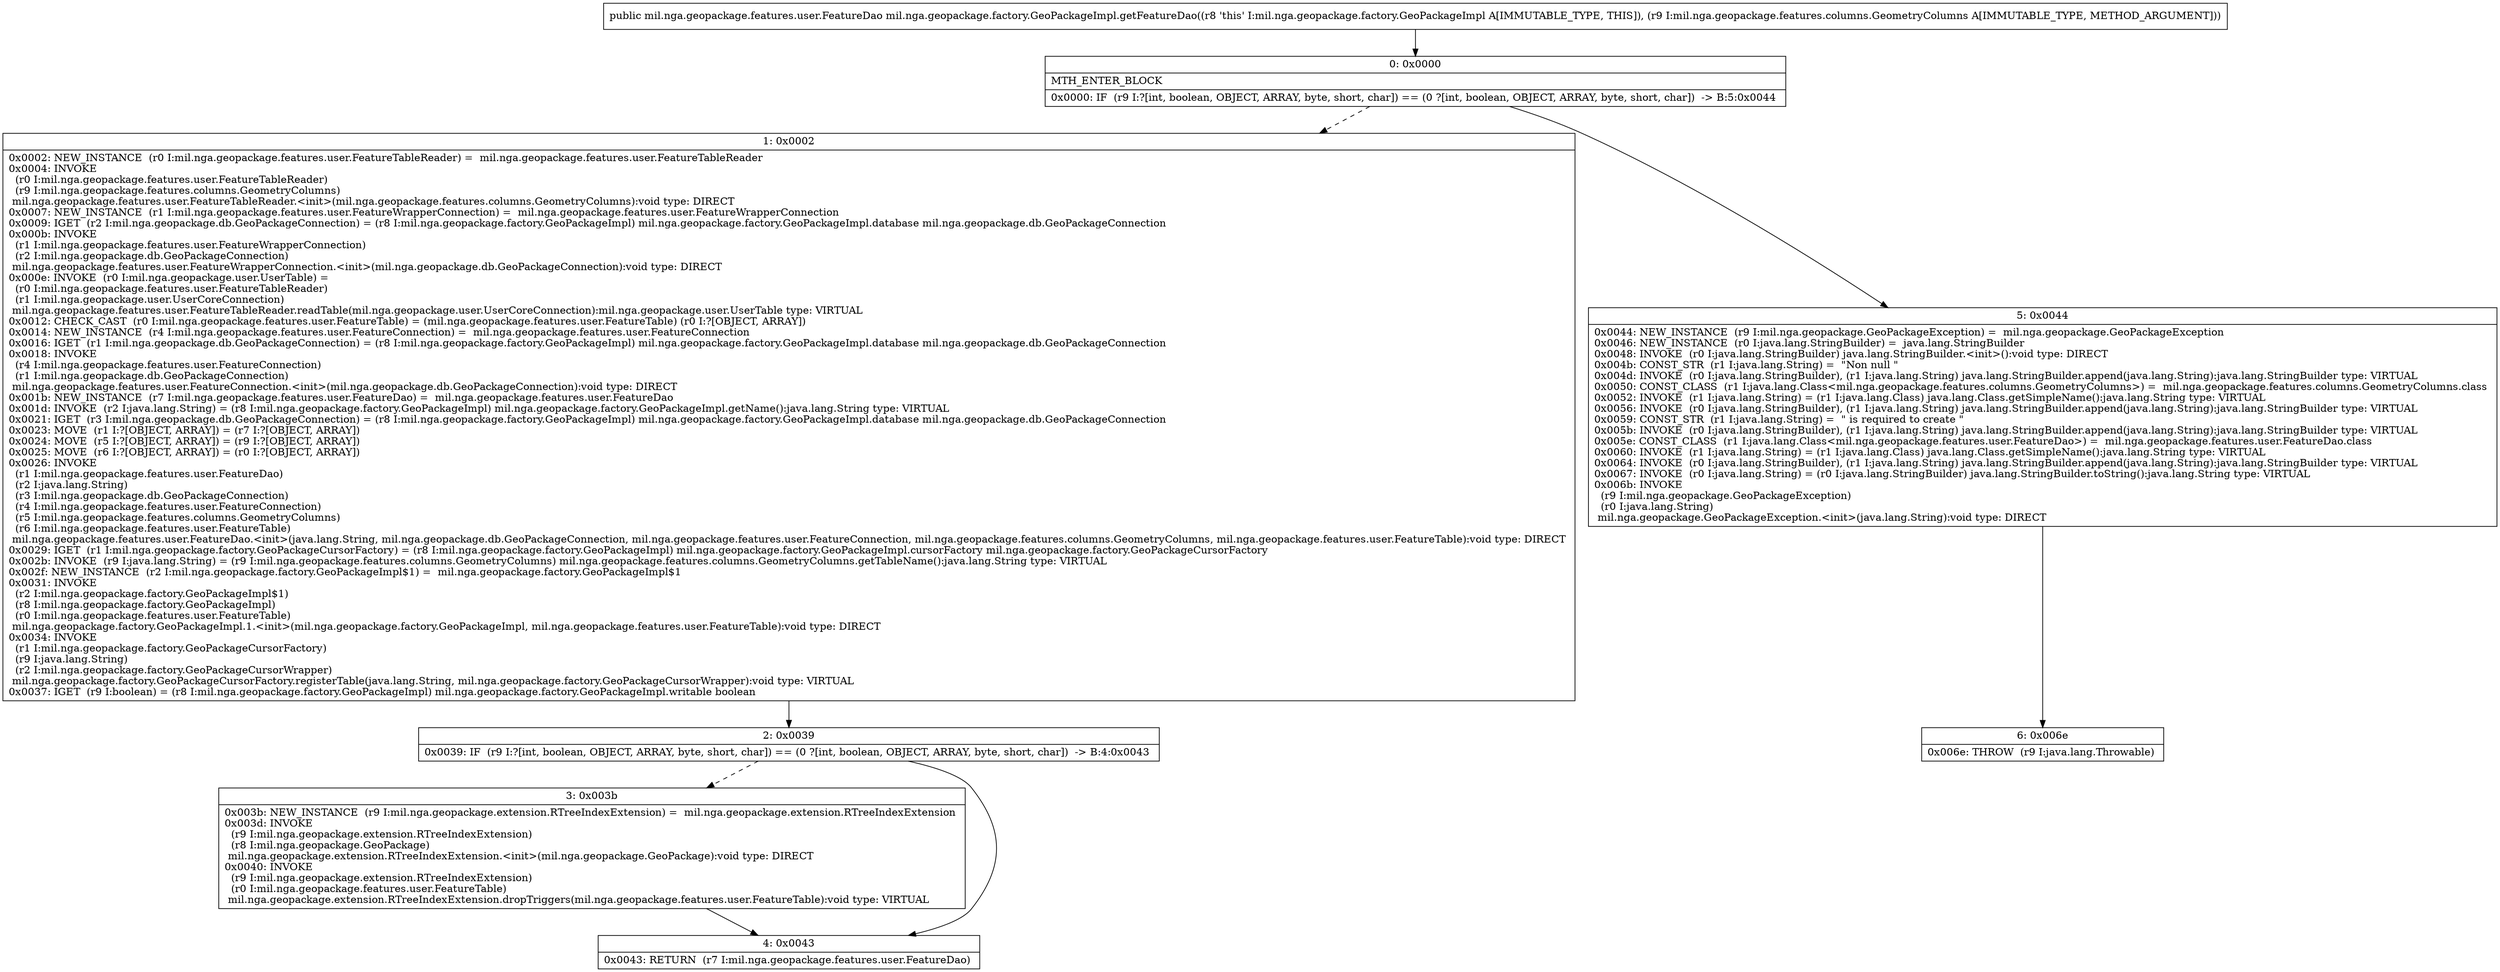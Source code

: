 digraph "CFG formil.nga.geopackage.factory.GeoPackageImpl.getFeatureDao(Lmil\/nga\/geopackage\/features\/columns\/GeometryColumns;)Lmil\/nga\/geopackage\/features\/user\/FeatureDao;" {
Node_0 [shape=record,label="{0\:\ 0x0000|MTH_ENTER_BLOCK\l|0x0000: IF  (r9 I:?[int, boolean, OBJECT, ARRAY, byte, short, char]) == (0 ?[int, boolean, OBJECT, ARRAY, byte, short, char])  \-\> B:5:0x0044 \l}"];
Node_1 [shape=record,label="{1\:\ 0x0002|0x0002: NEW_INSTANCE  (r0 I:mil.nga.geopackage.features.user.FeatureTableReader) =  mil.nga.geopackage.features.user.FeatureTableReader \l0x0004: INVOKE  \l  (r0 I:mil.nga.geopackage.features.user.FeatureTableReader)\l  (r9 I:mil.nga.geopackage.features.columns.GeometryColumns)\l mil.nga.geopackage.features.user.FeatureTableReader.\<init\>(mil.nga.geopackage.features.columns.GeometryColumns):void type: DIRECT \l0x0007: NEW_INSTANCE  (r1 I:mil.nga.geopackage.features.user.FeatureWrapperConnection) =  mil.nga.geopackage.features.user.FeatureWrapperConnection \l0x0009: IGET  (r2 I:mil.nga.geopackage.db.GeoPackageConnection) = (r8 I:mil.nga.geopackage.factory.GeoPackageImpl) mil.nga.geopackage.factory.GeoPackageImpl.database mil.nga.geopackage.db.GeoPackageConnection \l0x000b: INVOKE  \l  (r1 I:mil.nga.geopackage.features.user.FeatureWrapperConnection)\l  (r2 I:mil.nga.geopackage.db.GeoPackageConnection)\l mil.nga.geopackage.features.user.FeatureWrapperConnection.\<init\>(mil.nga.geopackage.db.GeoPackageConnection):void type: DIRECT \l0x000e: INVOKE  (r0 I:mil.nga.geopackage.user.UserTable) = \l  (r0 I:mil.nga.geopackage.features.user.FeatureTableReader)\l  (r1 I:mil.nga.geopackage.user.UserCoreConnection)\l mil.nga.geopackage.features.user.FeatureTableReader.readTable(mil.nga.geopackage.user.UserCoreConnection):mil.nga.geopackage.user.UserTable type: VIRTUAL \l0x0012: CHECK_CAST  (r0 I:mil.nga.geopackage.features.user.FeatureTable) = (mil.nga.geopackage.features.user.FeatureTable) (r0 I:?[OBJECT, ARRAY]) \l0x0014: NEW_INSTANCE  (r4 I:mil.nga.geopackage.features.user.FeatureConnection) =  mil.nga.geopackage.features.user.FeatureConnection \l0x0016: IGET  (r1 I:mil.nga.geopackage.db.GeoPackageConnection) = (r8 I:mil.nga.geopackage.factory.GeoPackageImpl) mil.nga.geopackage.factory.GeoPackageImpl.database mil.nga.geopackage.db.GeoPackageConnection \l0x0018: INVOKE  \l  (r4 I:mil.nga.geopackage.features.user.FeatureConnection)\l  (r1 I:mil.nga.geopackage.db.GeoPackageConnection)\l mil.nga.geopackage.features.user.FeatureConnection.\<init\>(mil.nga.geopackage.db.GeoPackageConnection):void type: DIRECT \l0x001b: NEW_INSTANCE  (r7 I:mil.nga.geopackage.features.user.FeatureDao) =  mil.nga.geopackage.features.user.FeatureDao \l0x001d: INVOKE  (r2 I:java.lang.String) = (r8 I:mil.nga.geopackage.factory.GeoPackageImpl) mil.nga.geopackage.factory.GeoPackageImpl.getName():java.lang.String type: VIRTUAL \l0x0021: IGET  (r3 I:mil.nga.geopackage.db.GeoPackageConnection) = (r8 I:mil.nga.geopackage.factory.GeoPackageImpl) mil.nga.geopackage.factory.GeoPackageImpl.database mil.nga.geopackage.db.GeoPackageConnection \l0x0023: MOVE  (r1 I:?[OBJECT, ARRAY]) = (r7 I:?[OBJECT, ARRAY]) \l0x0024: MOVE  (r5 I:?[OBJECT, ARRAY]) = (r9 I:?[OBJECT, ARRAY]) \l0x0025: MOVE  (r6 I:?[OBJECT, ARRAY]) = (r0 I:?[OBJECT, ARRAY]) \l0x0026: INVOKE  \l  (r1 I:mil.nga.geopackage.features.user.FeatureDao)\l  (r2 I:java.lang.String)\l  (r3 I:mil.nga.geopackage.db.GeoPackageConnection)\l  (r4 I:mil.nga.geopackage.features.user.FeatureConnection)\l  (r5 I:mil.nga.geopackage.features.columns.GeometryColumns)\l  (r6 I:mil.nga.geopackage.features.user.FeatureTable)\l mil.nga.geopackage.features.user.FeatureDao.\<init\>(java.lang.String, mil.nga.geopackage.db.GeoPackageConnection, mil.nga.geopackage.features.user.FeatureConnection, mil.nga.geopackage.features.columns.GeometryColumns, mil.nga.geopackage.features.user.FeatureTable):void type: DIRECT \l0x0029: IGET  (r1 I:mil.nga.geopackage.factory.GeoPackageCursorFactory) = (r8 I:mil.nga.geopackage.factory.GeoPackageImpl) mil.nga.geopackage.factory.GeoPackageImpl.cursorFactory mil.nga.geopackage.factory.GeoPackageCursorFactory \l0x002b: INVOKE  (r9 I:java.lang.String) = (r9 I:mil.nga.geopackage.features.columns.GeometryColumns) mil.nga.geopackage.features.columns.GeometryColumns.getTableName():java.lang.String type: VIRTUAL \l0x002f: NEW_INSTANCE  (r2 I:mil.nga.geopackage.factory.GeoPackageImpl$1) =  mil.nga.geopackage.factory.GeoPackageImpl$1 \l0x0031: INVOKE  \l  (r2 I:mil.nga.geopackage.factory.GeoPackageImpl$1)\l  (r8 I:mil.nga.geopackage.factory.GeoPackageImpl)\l  (r0 I:mil.nga.geopackage.features.user.FeatureTable)\l mil.nga.geopackage.factory.GeoPackageImpl.1.\<init\>(mil.nga.geopackage.factory.GeoPackageImpl, mil.nga.geopackage.features.user.FeatureTable):void type: DIRECT \l0x0034: INVOKE  \l  (r1 I:mil.nga.geopackage.factory.GeoPackageCursorFactory)\l  (r9 I:java.lang.String)\l  (r2 I:mil.nga.geopackage.factory.GeoPackageCursorWrapper)\l mil.nga.geopackage.factory.GeoPackageCursorFactory.registerTable(java.lang.String, mil.nga.geopackage.factory.GeoPackageCursorWrapper):void type: VIRTUAL \l0x0037: IGET  (r9 I:boolean) = (r8 I:mil.nga.geopackage.factory.GeoPackageImpl) mil.nga.geopackage.factory.GeoPackageImpl.writable boolean \l}"];
Node_2 [shape=record,label="{2\:\ 0x0039|0x0039: IF  (r9 I:?[int, boolean, OBJECT, ARRAY, byte, short, char]) == (0 ?[int, boolean, OBJECT, ARRAY, byte, short, char])  \-\> B:4:0x0043 \l}"];
Node_3 [shape=record,label="{3\:\ 0x003b|0x003b: NEW_INSTANCE  (r9 I:mil.nga.geopackage.extension.RTreeIndexExtension) =  mil.nga.geopackage.extension.RTreeIndexExtension \l0x003d: INVOKE  \l  (r9 I:mil.nga.geopackage.extension.RTreeIndexExtension)\l  (r8 I:mil.nga.geopackage.GeoPackage)\l mil.nga.geopackage.extension.RTreeIndexExtension.\<init\>(mil.nga.geopackage.GeoPackage):void type: DIRECT \l0x0040: INVOKE  \l  (r9 I:mil.nga.geopackage.extension.RTreeIndexExtension)\l  (r0 I:mil.nga.geopackage.features.user.FeatureTable)\l mil.nga.geopackage.extension.RTreeIndexExtension.dropTriggers(mil.nga.geopackage.features.user.FeatureTable):void type: VIRTUAL \l}"];
Node_4 [shape=record,label="{4\:\ 0x0043|0x0043: RETURN  (r7 I:mil.nga.geopackage.features.user.FeatureDao) \l}"];
Node_5 [shape=record,label="{5\:\ 0x0044|0x0044: NEW_INSTANCE  (r9 I:mil.nga.geopackage.GeoPackageException) =  mil.nga.geopackage.GeoPackageException \l0x0046: NEW_INSTANCE  (r0 I:java.lang.StringBuilder) =  java.lang.StringBuilder \l0x0048: INVOKE  (r0 I:java.lang.StringBuilder) java.lang.StringBuilder.\<init\>():void type: DIRECT \l0x004b: CONST_STR  (r1 I:java.lang.String) =  \"Non null \" \l0x004d: INVOKE  (r0 I:java.lang.StringBuilder), (r1 I:java.lang.String) java.lang.StringBuilder.append(java.lang.String):java.lang.StringBuilder type: VIRTUAL \l0x0050: CONST_CLASS  (r1 I:java.lang.Class\<mil.nga.geopackage.features.columns.GeometryColumns\>) =  mil.nga.geopackage.features.columns.GeometryColumns.class \l0x0052: INVOKE  (r1 I:java.lang.String) = (r1 I:java.lang.Class) java.lang.Class.getSimpleName():java.lang.String type: VIRTUAL \l0x0056: INVOKE  (r0 I:java.lang.StringBuilder), (r1 I:java.lang.String) java.lang.StringBuilder.append(java.lang.String):java.lang.StringBuilder type: VIRTUAL \l0x0059: CONST_STR  (r1 I:java.lang.String) =  \" is required to create \" \l0x005b: INVOKE  (r0 I:java.lang.StringBuilder), (r1 I:java.lang.String) java.lang.StringBuilder.append(java.lang.String):java.lang.StringBuilder type: VIRTUAL \l0x005e: CONST_CLASS  (r1 I:java.lang.Class\<mil.nga.geopackage.features.user.FeatureDao\>) =  mil.nga.geopackage.features.user.FeatureDao.class \l0x0060: INVOKE  (r1 I:java.lang.String) = (r1 I:java.lang.Class) java.lang.Class.getSimpleName():java.lang.String type: VIRTUAL \l0x0064: INVOKE  (r0 I:java.lang.StringBuilder), (r1 I:java.lang.String) java.lang.StringBuilder.append(java.lang.String):java.lang.StringBuilder type: VIRTUAL \l0x0067: INVOKE  (r0 I:java.lang.String) = (r0 I:java.lang.StringBuilder) java.lang.StringBuilder.toString():java.lang.String type: VIRTUAL \l0x006b: INVOKE  \l  (r9 I:mil.nga.geopackage.GeoPackageException)\l  (r0 I:java.lang.String)\l mil.nga.geopackage.GeoPackageException.\<init\>(java.lang.String):void type: DIRECT \l}"];
Node_6 [shape=record,label="{6\:\ 0x006e|0x006e: THROW  (r9 I:java.lang.Throwable) \l}"];
MethodNode[shape=record,label="{public mil.nga.geopackage.features.user.FeatureDao mil.nga.geopackage.factory.GeoPackageImpl.getFeatureDao((r8 'this' I:mil.nga.geopackage.factory.GeoPackageImpl A[IMMUTABLE_TYPE, THIS]), (r9 I:mil.nga.geopackage.features.columns.GeometryColumns A[IMMUTABLE_TYPE, METHOD_ARGUMENT])) }"];
MethodNode -> Node_0;
Node_0 -> Node_1[style=dashed];
Node_0 -> Node_5;
Node_1 -> Node_2;
Node_2 -> Node_3[style=dashed];
Node_2 -> Node_4;
Node_3 -> Node_4;
Node_5 -> Node_6;
}


